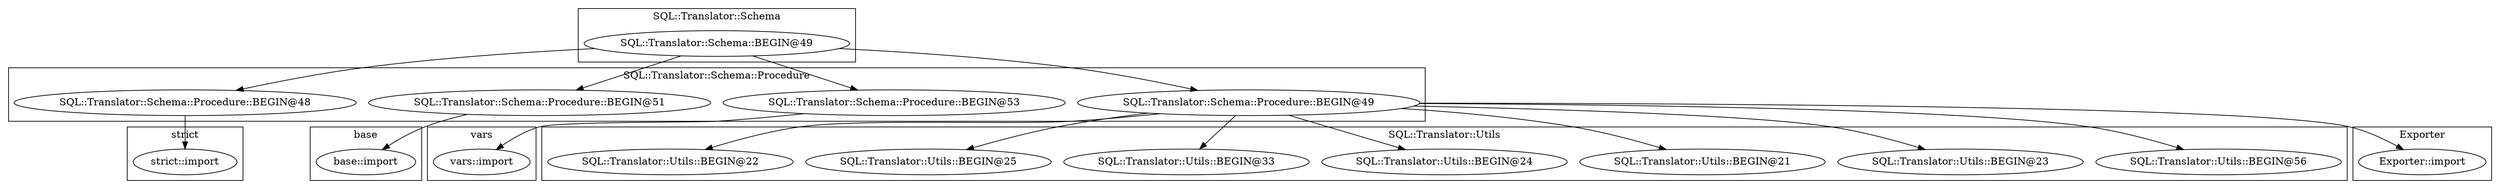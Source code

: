 digraph {
graph [overlap=false]
subgraph cluster_SQL_Translator_Utils {
	label="SQL::Translator::Utils";
	"SQL::Translator::Utils::BEGIN@56";
	"SQL::Translator::Utils::BEGIN@23";
	"SQL::Translator::Utils::BEGIN@21";
	"SQL::Translator::Utils::BEGIN@24";
	"SQL::Translator::Utils::BEGIN@33";
	"SQL::Translator::Utils::BEGIN@25";
	"SQL::Translator::Utils::BEGIN@22";
}
subgraph cluster_base {
	label="base";
	"base::import";
}
subgraph cluster_Exporter {
	label="Exporter";
	"Exporter::import";
}
subgraph cluster_SQL_Translator_Schema_Procedure {
	label="SQL::Translator::Schema::Procedure";
	"SQL::Translator::Schema::Procedure::BEGIN@48";
	"SQL::Translator::Schema::Procedure::BEGIN@51";
	"SQL::Translator::Schema::Procedure::BEGIN@53";
	"SQL::Translator::Schema::Procedure::BEGIN@49";
}
subgraph cluster_vars {
	label="vars";
	"vars::import";
}
subgraph cluster_SQL_Translator_Schema {
	label="SQL::Translator::Schema";
	"SQL::Translator::Schema::BEGIN@49";
}
subgraph cluster_strict {
	label="strict";
	"strict::import";
}
"SQL::Translator::Schema::Procedure::BEGIN@49" -> "Exporter::import";
"SQL::Translator::Schema::Procedure::BEGIN@49" -> "SQL::Translator::Utils::BEGIN@33";
"SQL::Translator::Schema::Procedure::BEGIN@49" -> "SQL::Translator::Utils::BEGIN@22";
"SQL::Translator::Schema::Procedure::BEGIN@49" -> "SQL::Translator::Utils::BEGIN@56";
"SQL::Translator::Schema::Procedure::BEGIN@49" -> "SQL::Translator::Utils::BEGIN@21";
"SQL::Translator::Schema::Procedure::BEGIN@51" -> "base::import";
"SQL::Translator::Schema::Procedure::BEGIN@49" -> "SQL::Translator::Utils::BEGIN@23";
"SQL::Translator::Schema::Procedure::BEGIN@53" -> "vars::import";
"SQL::Translator::Schema::Procedure::BEGIN@48" -> "strict::import";
"SQL::Translator::Schema::BEGIN@49" -> "SQL::Translator::Schema::Procedure::BEGIN@51";
"SQL::Translator::Schema::Procedure::BEGIN@49" -> "SQL::Translator::Utils::BEGIN@25";
"SQL::Translator::Schema::BEGIN@49" -> "SQL::Translator::Schema::Procedure::BEGIN@48";
"SQL::Translator::Schema::Procedure::BEGIN@49" -> "SQL::Translator::Utils::BEGIN@24";
"SQL::Translator::Schema::BEGIN@49" -> "SQL::Translator::Schema::Procedure::BEGIN@53";
"SQL::Translator::Schema::BEGIN@49" -> "SQL::Translator::Schema::Procedure::BEGIN@49";
}
